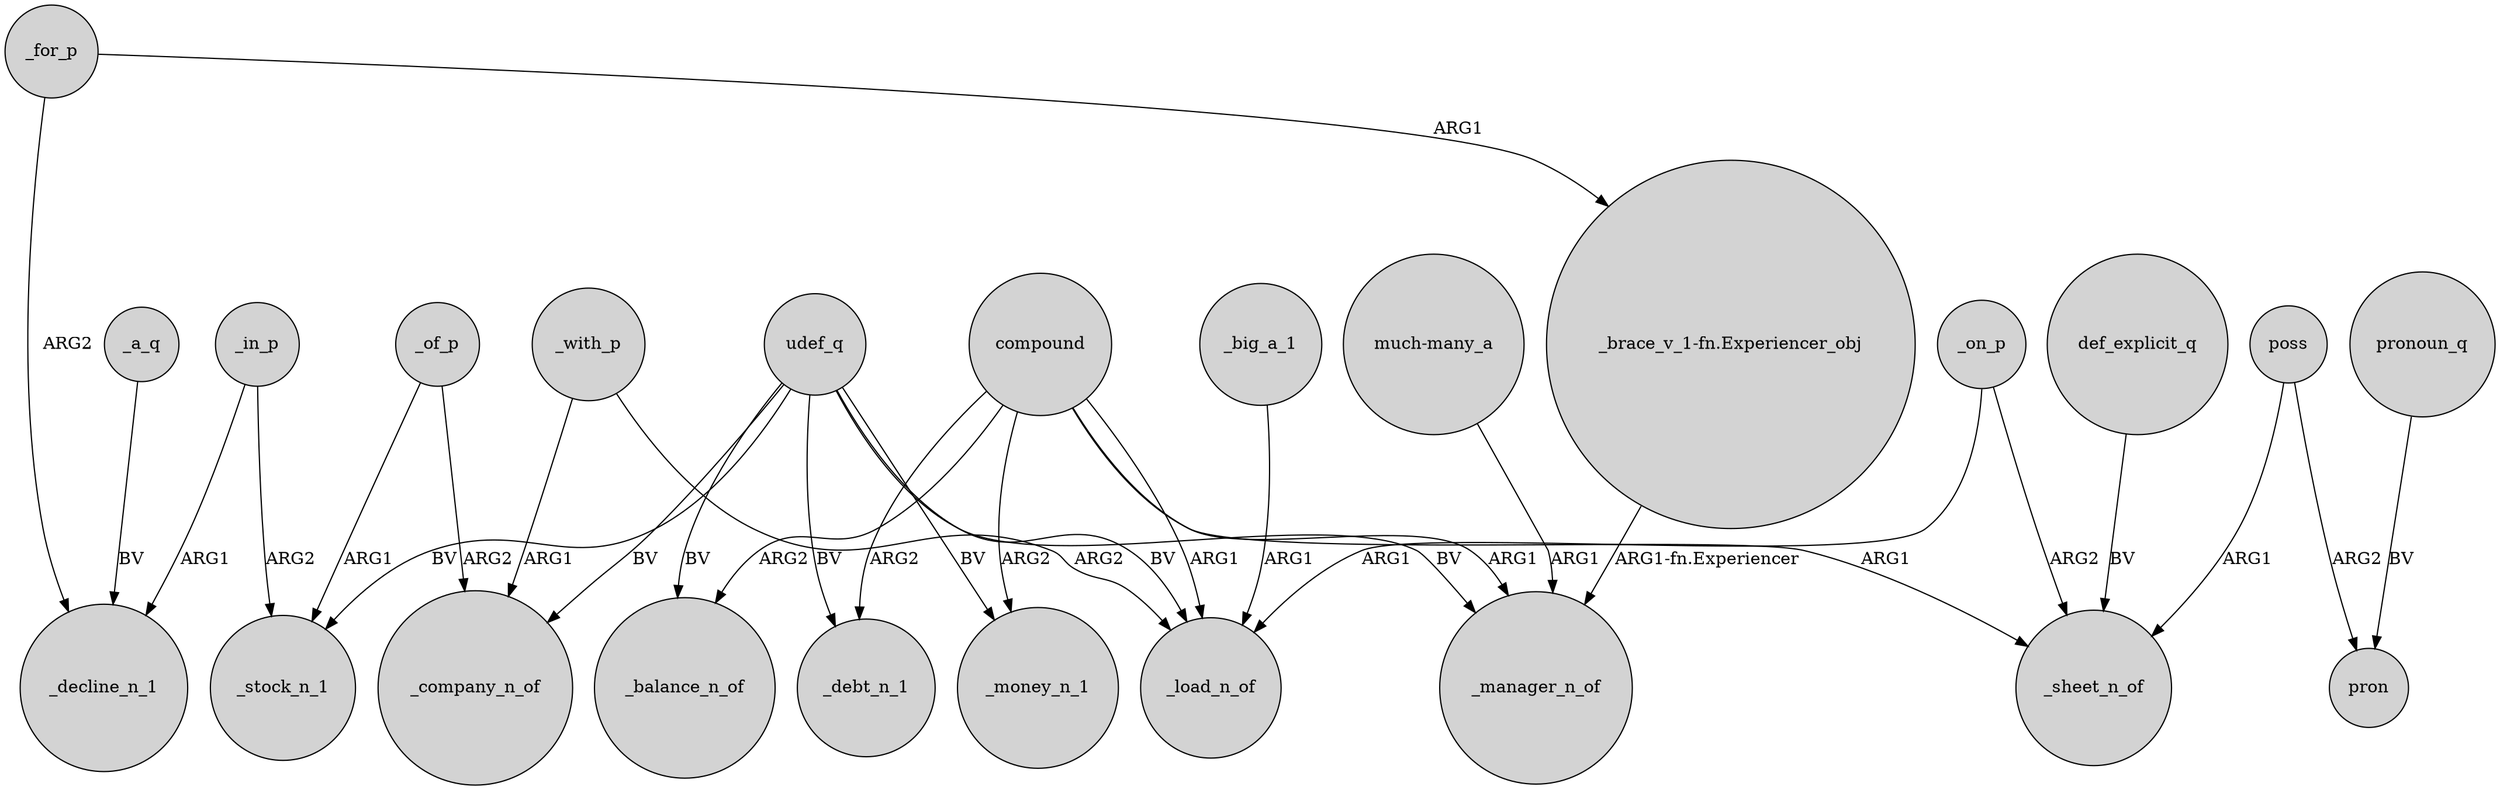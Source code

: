 digraph {
	node [shape=circle style=filled]
	_for_p -> _decline_n_1 [label=ARG2]
	compound -> _load_n_of [label=ARG1]
	_on_p -> _sheet_n_of [label=ARG2]
	compound -> _balance_n_of [label=ARG2]
	udef_q -> _manager_n_of [label=BV]
	poss -> _sheet_n_of [label=ARG1]
	udef_q -> _load_n_of [label=BV]
	_a_q -> _decline_n_1 [label=BV]
	_in_p -> _decline_n_1 [label=ARG1]
	pronoun_q -> pron [label=BV]
	_with_p -> _company_n_of [label=ARG1]
	poss -> pron [label=ARG2]
	udef_q -> _stock_n_1 [label=BV]
	udef_q -> _debt_n_1 [label=BV]
	_big_a_1 -> _load_n_of [label=ARG1]
	udef_q -> _money_n_1 [label=BV]
	_in_p -> _stock_n_1 [label=ARG2]
	udef_q -> _balance_n_of [label=BV]
	_with_p -> _load_n_of [label=ARG2]
	udef_q -> _company_n_of [label=BV]
	compound -> _money_n_1 [label=ARG2]
	_for_p -> "_brace_v_1-fn.Experiencer_obj" [label=ARG1]
	compound -> _debt_n_1 [label=ARG2]
	_of_p -> _company_n_of [label=ARG2]
	"much-many_a" -> _manager_n_of [label=ARG1]
	_on_p -> _load_n_of [label=ARG1]
	_of_p -> _stock_n_1 [label=ARG1]
	"_brace_v_1-fn.Experiencer_obj" -> _manager_n_of [label="ARG1-fn.Experiencer"]
	compound -> _manager_n_of [label=ARG1]
	def_explicit_q -> _sheet_n_of [label=BV]
	compound -> _sheet_n_of [label=ARG1]
}
